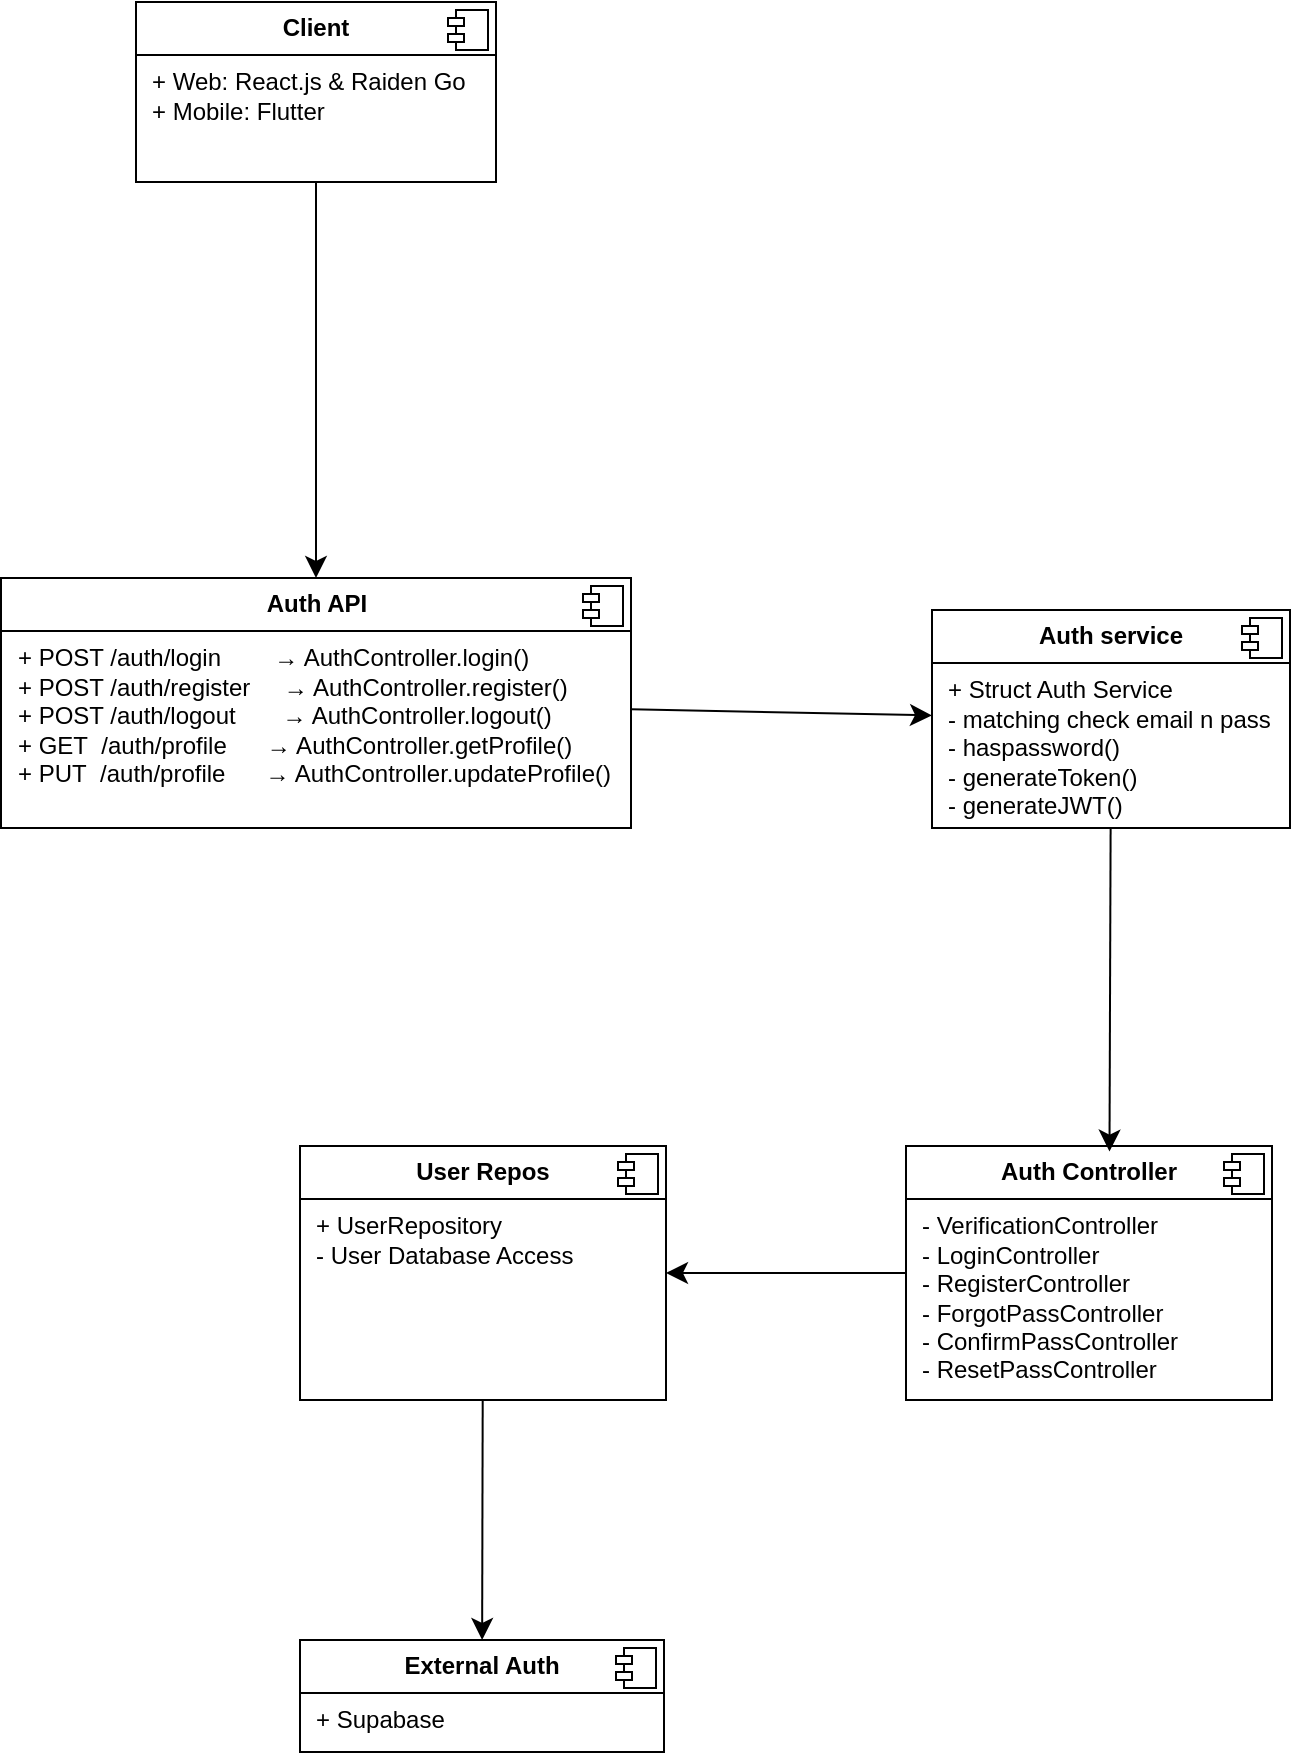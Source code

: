 <mxfile version="26.2.8">
  <diagram name="Halaman-1" id="9fGs9Vn8Tkgkwx3WWf9k">
    <mxGraphModel dx="1107" dy="1245" grid="0" gridSize="10" guides="1" tooltips="1" connect="1" arrows="1" fold="1" page="0" pageScale="1" pageWidth="827" pageHeight="1169" math="0" shadow="0">
      <root>
        <mxCell id="0" />
        <mxCell id="1" parent="0" />
        <mxCell id="W_C2Z8PSOMMcqS_Pn6WL-5" value="&lt;p style=&quot;margin:0px;margin-top:6px;text-align:center;&quot;&gt;&lt;b&gt;Auth service&lt;/b&gt;&lt;/p&gt;&lt;hr size=&quot;1&quot; style=&quot;border-style:solid;&quot;&gt;&lt;p style=&quot;margin:0px;margin-left:8px;&quot;&gt;+ Struct Auth Service&lt;/p&gt;&lt;p style=&quot;margin:0px;margin-left:8px;&quot;&gt;- matching check email n pass&lt;/p&gt;&lt;p style=&quot;margin:0px;margin-left:8px;&quot;&gt;- haspassword()&lt;/p&gt;&lt;p style=&quot;margin:0px;margin-left:8px;&quot;&gt;- generateToken()&lt;/p&gt;&lt;p style=&quot;margin:0px;margin-left:8px;&quot;&gt;- generateJWT()&lt;/p&gt;" style="align=left;overflow=fill;html=1;dropTarget=0;whiteSpace=wrap;" vertex="1" parent="1">
          <mxGeometry x="311" y="290" width="179" height="109" as="geometry" />
        </mxCell>
        <mxCell id="W_C2Z8PSOMMcqS_Pn6WL-6" value="" style="shape=component;jettyWidth=8;jettyHeight=4;" vertex="1" parent="W_C2Z8PSOMMcqS_Pn6WL-5">
          <mxGeometry x="1" width="20" height="20" relative="1" as="geometry">
            <mxPoint x="-24" y="4" as="offset" />
          </mxGeometry>
        </mxCell>
        <mxCell id="W_C2Z8PSOMMcqS_Pn6WL-19" style="edgeStyle=none;curved=1;rounded=0;orthogonalLoop=1;jettySize=auto;html=1;fontSize=12;startSize=8;endSize=8;" edge="1" parent="1" source="W_C2Z8PSOMMcqS_Pn6WL-7" target="W_C2Z8PSOMMcqS_Pn6WL-5">
          <mxGeometry relative="1" as="geometry" />
        </mxCell>
        <mxCell id="W_C2Z8PSOMMcqS_Pn6WL-7" value="&lt;p style=&quot;margin: 6px 0px 0px; text-align: center;&quot;&gt;&lt;b&gt;Auth API&lt;/b&gt;&lt;/p&gt;&lt;hr size=&quot;1&quot; style=&quot;border-style:solid;&quot;&gt;&lt;p style=&quot;margin:0px;margin-left:8px;&quot;&gt;+ POST /auth/login&amp;nbsp; &amp;nbsp; &amp;nbsp; &amp;nbsp; → AuthController.login()&lt;/p&gt;&lt;p style=&quot;margin:0px;margin-left:8px;&quot;&gt;+ POST /auth/register&amp;nbsp; &amp;nbsp; &amp;nbsp;→ AuthController.register()&lt;/p&gt;&lt;p style=&quot;margin:0px;margin-left:8px;&quot;&gt;+ POST /auth/logout&amp;nbsp; &amp;nbsp; &amp;nbsp; &amp;nbsp;→ AuthController.logout()&lt;/p&gt;&lt;p style=&quot;margin:0px;margin-left:8px;&quot;&gt;+ GET&amp;nbsp; /auth/profile&amp;nbsp; &amp;nbsp; &amp;nbsp; → AuthController.getProfile()&lt;/p&gt;&lt;p style=&quot;margin:0px;margin-left:8px;&quot;&gt;+ PUT&amp;nbsp; /auth/profile&amp;nbsp; &amp;nbsp; &amp;nbsp; → AuthController.updateProfile()&lt;/p&gt;" style="align=left;overflow=fill;html=1;dropTarget=0;whiteSpace=wrap;" vertex="1" parent="1">
          <mxGeometry x="-154.5" y="274" width="315" height="125" as="geometry" />
        </mxCell>
        <mxCell id="W_C2Z8PSOMMcqS_Pn6WL-8" value="" style="shape=component;jettyWidth=8;jettyHeight=4;" vertex="1" parent="W_C2Z8PSOMMcqS_Pn6WL-7">
          <mxGeometry x="1" width="20" height="20" relative="1" as="geometry">
            <mxPoint x="-24" y="4" as="offset" />
          </mxGeometry>
        </mxCell>
        <mxCell id="W_C2Z8PSOMMcqS_Pn6WL-23" value="" style="edgeStyle=none;curved=1;rounded=0;orthogonalLoop=1;jettySize=auto;html=1;fontSize=12;startSize=8;endSize=8;" edge="1" parent="1" source="W_C2Z8PSOMMcqS_Pn6WL-15" target="W_C2Z8PSOMMcqS_Pn6WL-21">
          <mxGeometry relative="1" as="geometry" />
        </mxCell>
        <mxCell id="W_C2Z8PSOMMcqS_Pn6WL-15" value="&lt;p style=&quot;margin:0px;margin-top:6px;text-align:center;&quot;&gt;&lt;b&gt;Auth Controller&lt;/b&gt;&lt;/p&gt;&lt;hr size=&quot;1&quot; style=&quot;border-style:solid;&quot;&gt;&lt;p style=&quot;margin:0px;margin-left:8px;&quot;&gt;- VerificationController&lt;/p&gt;&lt;p style=&quot;margin:0px;margin-left:8px;&quot;&gt;- LoginController&lt;/p&gt;&lt;p style=&quot;margin:0px;margin-left:8px;&quot;&gt;- RegisterController&lt;/p&gt;&lt;p style=&quot;margin:0px;margin-left:8px;&quot;&gt;- ForgotPassController&lt;/p&gt;&lt;p style=&quot;margin:0px;margin-left:8px;&quot;&gt;- ConfirmPassController&lt;/p&gt;&lt;p style=&quot;margin:0px;margin-left:8px;&quot;&gt;- ResetPassController&lt;/p&gt;" style="align=left;overflow=fill;html=1;dropTarget=0;whiteSpace=wrap;" vertex="1" parent="1">
          <mxGeometry x="298" y="558" width="183" height="127" as="geometry" />
        </mxCell>
        <mxCell id="W_C2Z8PSOMMcqS_Pn6WL-16" value="" style="shape=component;jettyWidth=8;jettyHeight=4;" vertex="1" parent="W_C2Z8PSOMMcqS_Pn6WL-15">
          <mxGeometry x="1" width="20" height="20" relative="1" as="geometry">
            <mxPoint x="-24" y="4" as="offset" />
          </mxGeometry>
        </mxCell>
        <mxCell id="W_C2Z8PSOMMcqS_Pn6WL-20" style="edgeStyle=none;curved=1;rounded=0;orthogonalLoop=1;jettySize=auto;html=1;entryX=0.556;entryY=0.022;entryDx=0;entryDy=0;entryPerimeter=0;fontSize=12;startSize=8;endSize=8;" edge="1" parent="1" source="W_C2Z8PSOMMcqS_Pn6WL-5" target="W_C2Z8PSOMMcqS_Pn6WL-15">
          <mxGeometry relative="1" as="geometry" />
        </mxCell>
        <mxCell id="W_C2Z8PSOMMcqS_Pn6WL-33" value="" style="edgeStyle=none;curved=1;rounded=0;orthogonalLoop=1;jettySize=auto;html=1;fontSize=12;startSize=8;endSize=8;" edge="1" parent="1" source="W_C2Z8PSOMMcqS_Pn6WL-21" target="W_C2Z8PSOMMcqS_Pn6WL-31">
          <mxGeometry relative="1" as="geometry" />
        </mxCell>
        <mxCell id="W_C2Z8PSOMMcqS_Pn6WL-21" value="&lt;p style=&quot;margin:0px;margin-top:6px;text-align:center;&quot;&gt;&lt;b&gt;User Repos&lt;/b&gt;&lt;/p&gt;&lt;hr size=&quot;1&quot; style=&quot;border-style:solid;&quot;&gt;&lt;p style=&quot;margin:0px;margin-left:8px;&quot;&gt;+ UserRepository&lt;/p&gt;&lt;p style=&quot;margin:0px;margin-left:8px;&quot;&gt;- User Database Access&lt;/p&gt;" style="align=left;overflow=fill;html=1;dropTarget=0;whiteSpace=wrap;" vertex="1" parent="1">
          <mxGeometry x="-5" y="558" width="183" height="127" as="geometry" />
        </mxCell>
        <mxCell id="W_C2Z8PSOMMcqS_Pn6WL-22" value="" style="shape=component;jettyWidth=8;jettyHeight=4;" vertex="1" parent="W_C2Z8PSOMMcqS_Pn6WL-21">
          <mxGeometry x="1" width="20" height="20" relative="1" as="geometry">
            <mxPoint x="-24" y="4" as="offset" />
          </mxGeometry>
        </mxCell>
        <mxCell id="W_C2Z8PSOMMcqS_Pn6WL-26" style="edgeStyle=none;curved=1;rounded=0;orthogonalLoop=1;jettySize=auto;html=1;entryX=0.5;entryY=0;entryDx=0;entryDy=0;fontSize=12;startSize=8;endSize=8;" edge="1" parent="1" source="W_C2Z8PSOMMcqS_Pn6WL-24" target="W_C2Z8PSOMMcqS_Pn6WL-7">
          <mxGeometry relative="1" as="geometry" />
        </mxCell>
        <mxCell id="W_C2Z8PSOMMcqS_Pn6WL-24" value="&lt;p style=&quot;margin:0px;margin-top:6px;text-align:center;&quot;&gt;&lt;b&gt;Client&lt;/b&gt;&lt;/p&gt;&lt;hr size=&quot;1&quot; style=&quot;border-style:solid;&quot;&gt;&lt;p style=&quot;margin:0px;margin-left:8px;&quot;&gt;+ Web: React.js &amp;amp; Raiden Go&lt;br&gt;+ Mobile: Flutter&lt;/p&gt;" style="align=left;overflow=fill;html=1;dropTarget=0;whiteSpace=wrap;" vertex="1" parent="1">
          <mxGeometry x="-87" y="-14" width="180" height="90" as="geometry" />
        </mxCell>
        <mxCell id="W_C2Z8PSOMMcqS_Pn6WL-25" value="" style="shape=component;jettyWidth=8;jettyHeight=4;" vertex="1" parent="W_C2Z8PSOMMcqS_Pn6WL-24">
          <mxGeometry x="1" width="20" height="20" relative="1" as="geometry">
            <mxPoint x="-24" y="4" as="offset" />
          </mxGeometry>
        </mxCell>
        <mxCell id="W_C2Z8PSOMMcqS_Pn6WL-31" value="&lt;p style=&quot;margin:0px;margin-top:6px;text-align:center;&quot;&gt;&lt;b&gt;External Auth&lt;/b&gt;&lt;/p&gt;&lt;hr size=&quot;1&quot; style=&quot;border-style:solid;&quot;&gt;&lt;p style=&quot;margin:0px;margin-left:8px;&quot;&gt;+ Supabase&lt;/p&gt;" style="align=left;overflow=fill;html=1;dropTarget=0;whiteSpace=wrap;" vertex="1" parent="1">
          <mxGeometry x="-5" y="805" width="182" height="56" as="geometry" />
        </mxCell>
        <mxCell id="W_C2Z8PSOMMcqS_Pn6WL-32" value="" style="shape=component;jettyWidth=8;jettyHeight=4;" vertex="1" parent="W_C2Z8PSOMMcqS_Pn6WL-31">
          <mxGeometry x="1" width="20" height="20" relative="1" as="geometry">
            <mxPoint x="-24" y="4" as="offset" />
          </mxGeometry>
        </mxCell>
      </root>
    </mxGraphModel>
  </diagram>
</mxfile>
